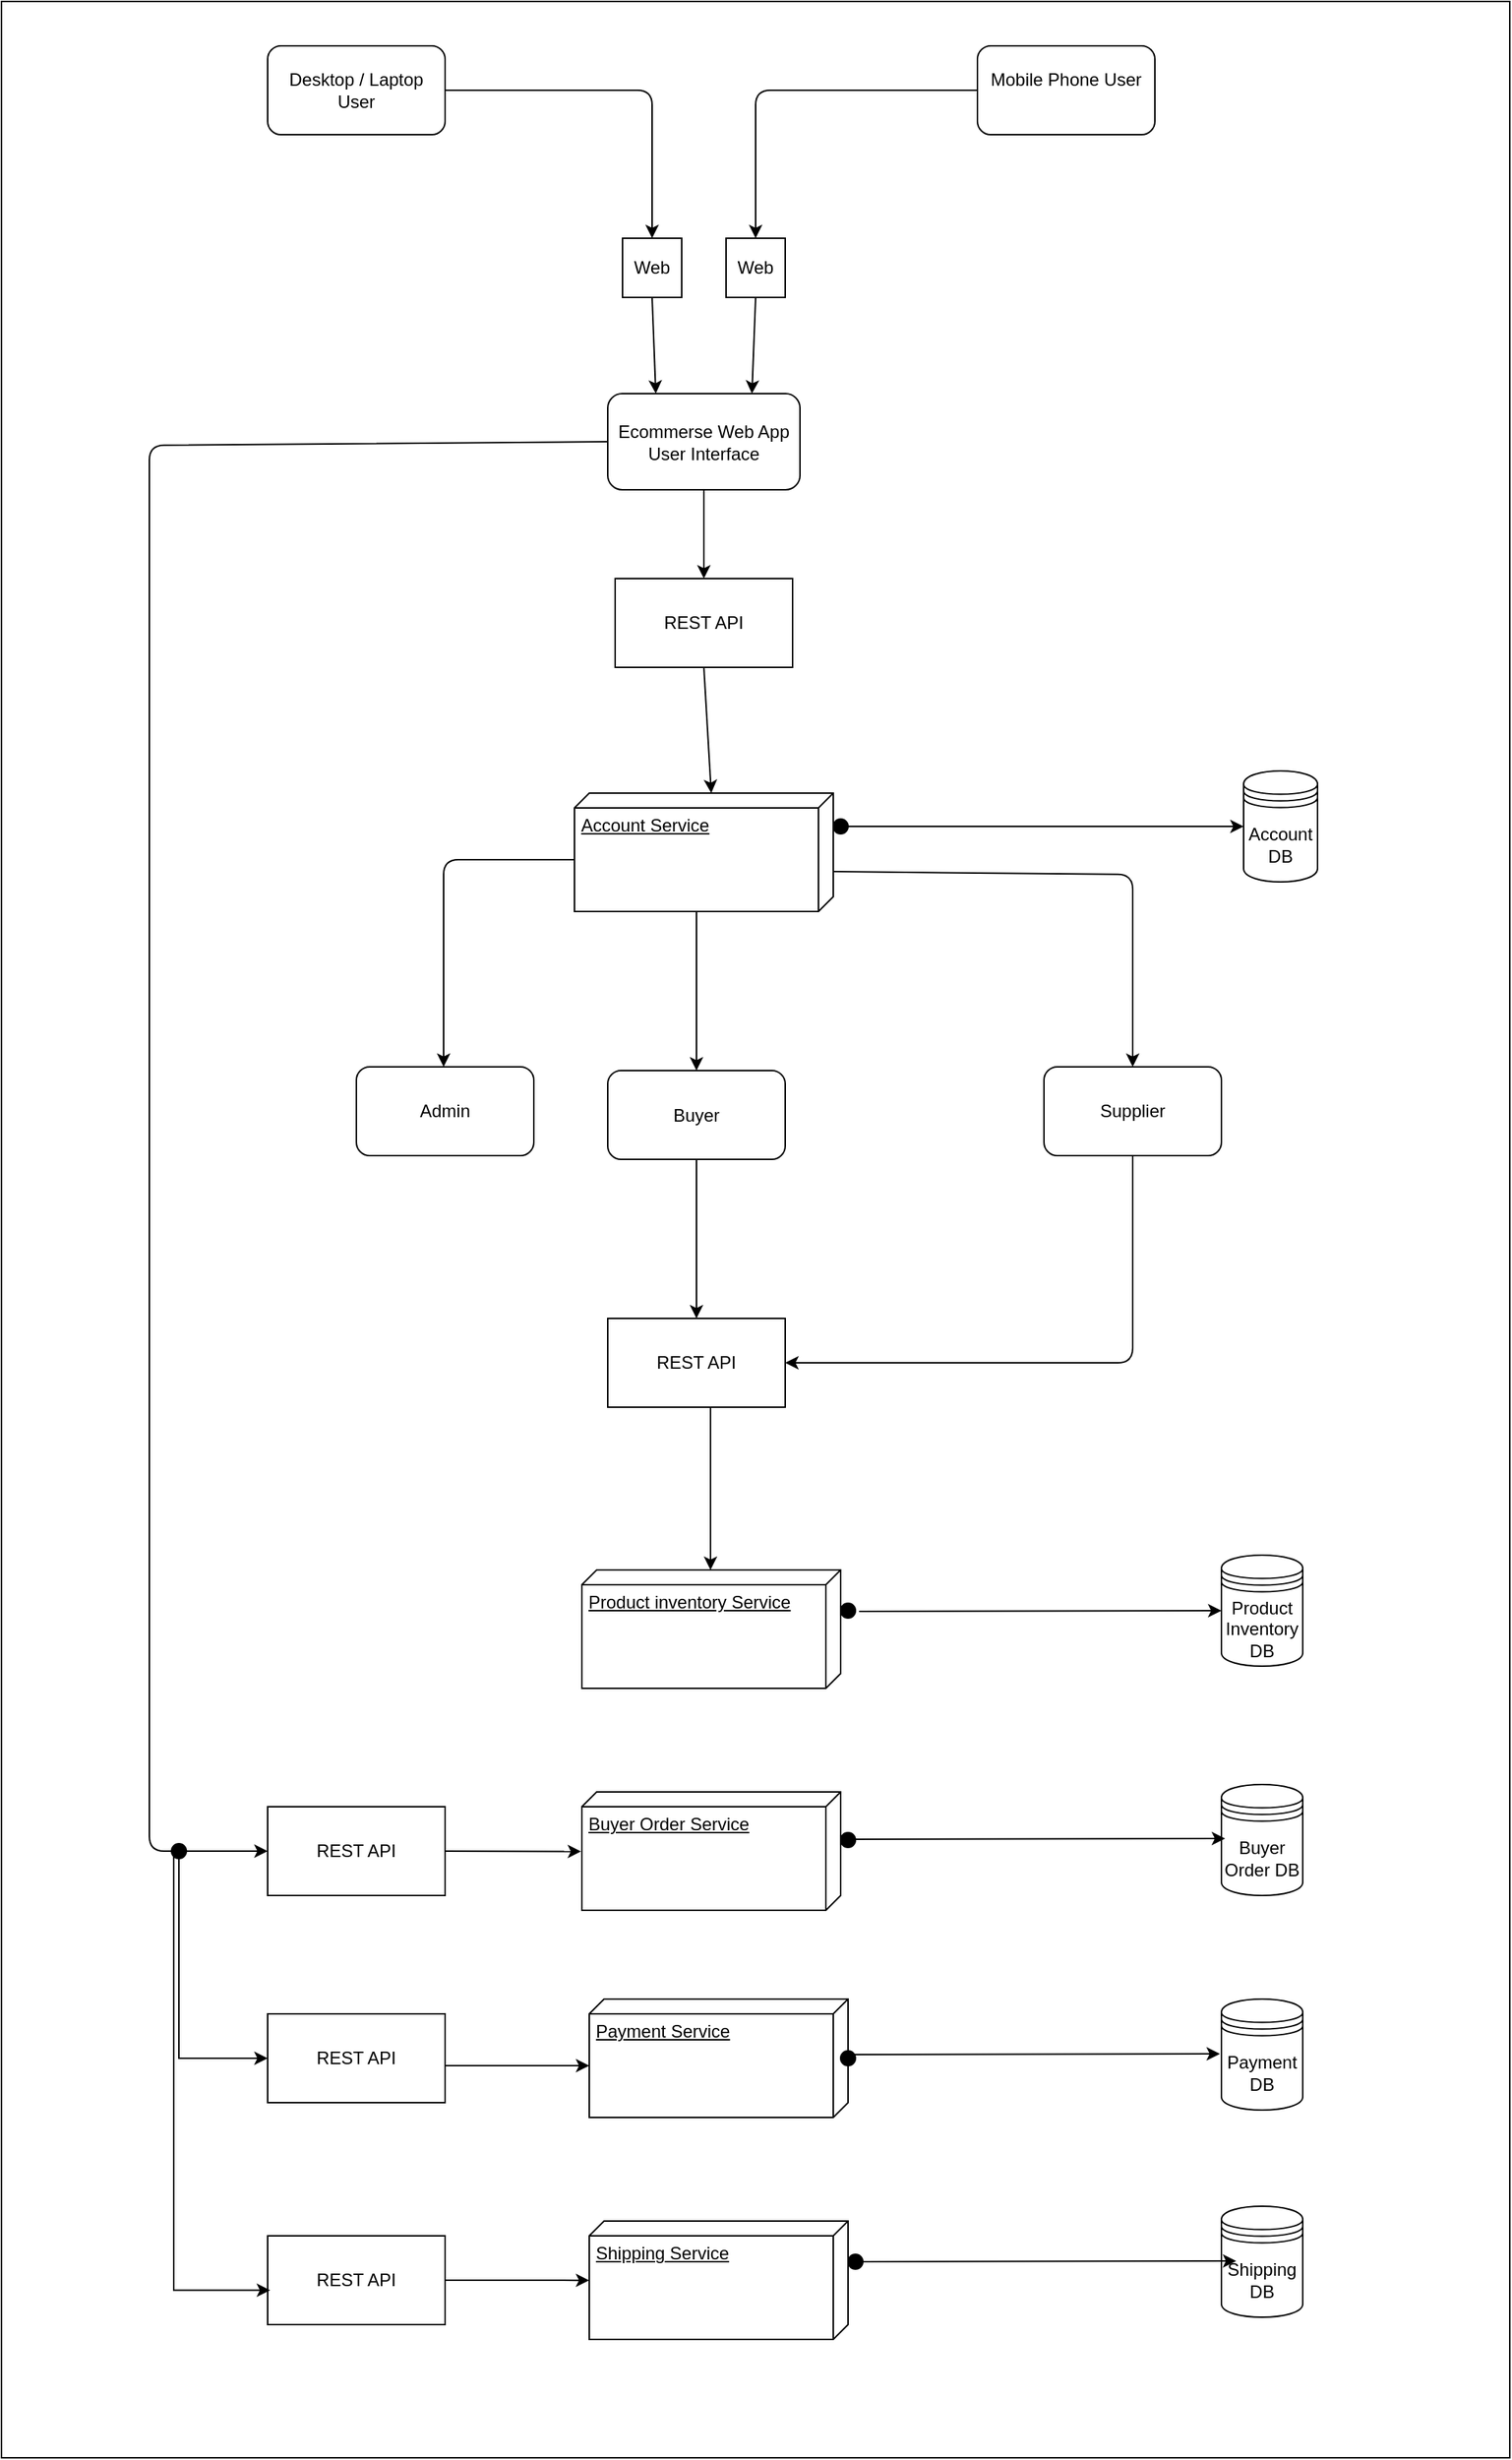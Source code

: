 <mxfile version="10.6.3" type="device"><diagram id="tzOx4zi1u1VOasWd011g" name="Page-1"><mxGraphModel dx="1598" dy="882" grid="1" gridSize="10" guides="1" tooltips="1" connect="1" arrows="1" fold="1" page="1" pageScale="1" pageWidth="1169" pageHeight="827" math="0" shadow="0"><root><mxCell id="0"/><mxCell id="1" parent="0"/><mxCell id="C59kVvQcmDPvEsdQ_ncG-1" value="" style="rounded=0;whiteSpace=wrap;html=1;" vertex="1" parent="1"><mxGeometry x="60" y="30" width="1020" height="1660" as="geometry"/></mxCell><mxCell id="C59kVvQcmDPvEsdQ_ncG-3" value="Desktop / Laptop User" style="rounded=1;whiteSpace=wrap;html=1;" vertex="1" parent="1"><mxGeometry x="240" y="60" width="120" height="60" as="geometry"/></mxCell><mxCell id="C59kVvQcmDPvEsdQ_ncG-4" value="Mobile Phone User&lt;br&gt;&lt;br&gt;" style="rounded=1;whiteSpace=wrap;html=1;" vertex="1" parent="1"><mxGeometry x="720" y="60" width="120" height="60" as="geometry"/></mxCell><mxCell id="C59kVvQcmDPvEsdQ_ncG-5" value="Web" style="whiteSpace=wrap;html=1;aspect=fixed;" vertex="1" parent="1"><mxGeometry x="480" y="190" width="40" height="40" as="geometry"/></mxCell><mxCell id="C59kVvQcmDPvEsdQ_ncG-6" value="Web" style="whiteSpace=wrap;html=1;aspect=fixed;" vertex="1" parent="1"><mxGeometry x="550" y="190" width="40" height="40" as="geometry"/></mxCell><mxCell id="C59kVvQcmDPvEsdQ_ncG-8" value="" style="endArrow=classic;html=1;exitX=0;exitY=0.5;exitDx=0;exitDy=0;entryX=0.5;entryY=0;entryDx=0;entryDy=0;" edge="1" parent="1" source="C59kVvQcmDPvEsdQ_ncG-4" target="C59kVvQcmDPvEsdQ_ncG-6"><mxGeometry width="50" height="50" relative="1" as="geometry"><mxPoint x="520" y="160" as="sourcePoint"/><mxPoint x="570" y="110" as="targetPoint"/><Array as="points"><mxPoint x="570" y="90"/></Array></mxGeometry></mxCell><mxCell id="C59kVvQcmDPvEsdQ_ncG-9" value="" style="endArrow=classic;html=1;exitX=1;exitY=0.5;exitDx=0;exitDy=0;entryX=0.5;entryY=0;entryDx=0;entryDy=0;" edge="1" parent="1" source="C59kVvQcmDPvEsdQ_ncG-3" target="C59kVvQcmDPvEsdQ_ncG-5"><mxGeometry width="50" height="50" relative="1" as="geometry"><mxPoint x="730" y="100" as="sourcePoint"/><mxPoint x="580" y="200" as="targetPoint"/><Array as="points"><mxPoint x="500" y="90"/></Array></mxGeometry></mxCell><mxCell id="C59kVvQcmDPvEsdQ_ncG-10" value="Ecommerse Web App User Interface" style="rounded=1;whiteSpace=wrap;html=1;" vertex="1" parent="1"><mxGeometry x="470" y="295" width="130" height="65" as="geometry"/></mxCell><mxCell id="C59kVvQcmDPvEsdQ_ncG-11" value="" style="endArrow=classic;html=1;entryX=0.25;entryY=0;entryDx=0;entryDy=0;exitX=0.5;exitY=1;exitDx=0;exitDy=0;" edge="1" parent="1" source="C59kVvQcmDPvEsdQ_ncG-5" target="C59kVvQcmDPvEsdQ_ncG-10"><mxGeometry width="50" height="50" relative="1" as="geometry"><mxPoint x="410" y="300" as="sourcePoint"/><mxPoint x="460" y="250" as="targetPoint"/></mxGeometry></mxCell><mxCell id="C59kVvQcmDPvEsdQ_ncG-12" value="" style="endArrow=classic;html=1;exitX=0.5;exitY=1;exitDx=0;exitDy=0;entryX=0.75;entryY=0;entryDx=0;entryDy=0;" edge="1" parent="1" source="C59kVvQcmDPvEsdQ_ncG-6" target="C59kVvQcmDPvEsdQ_ncG-10"><mxGeometry width="50" height="50" relative="1" as="geometry"><mxPoint x="510" y="240" as="sourcePoint"/><mxPoint x="545" y="305" as="targetPoint"/></mxGeometry></mxCell><mxCell id="C59kVvQcmDPvEsdQ_ncG-15" value="REST API" style="rounded=0;whiteSpace=wrap;html=1;" vertex="1" parent="1"><mxGeometry x="475" y="420" width="120" height="60" as="geometry"/></mxCell><mxCell id="C59kVvQcmDPvEsdQ_ncG-16" value="" style="endArrow=classic;html=1;exitX=0.5;exitY=1;exitDx=0;exitDy=0;entryX=0.5;entryY=0;entryDx=0;entryDy=0;" edge="1" parent="1" source="C59kVvQcmDPvEsdQ_ncG-10" target="C59kVvQcmDPvEsdQ_ncG-15"><mxGeometry width="50" height="50" relative="1" as="geometry"><mxPoint x="580" y="240" as="sourcePoint"/><mxPoint x="578" y="305" as="targetPoint"/></mxGeometry></mxCell><mxCell id="C59kVvQcmDPvEsdQ_ncG-17" value="Account Service" style="verticalAlign=top;align=left;spacingTop=8;spacingLeft=2;spacingRight=12;shape=cube;size=10;direction=south;fontStyle=4;html=1;" vertex="1" parent="1"><mxGeometry x="447.5" y="565" width="175" height="80" as="geometry"/></mxCell><mxCell id="C59kVvQcmDPvEsdQ_ncG-18" value="" style="endArrow=classic;html=1;exitX=0.5;exitY=1;exitDx=0;exitDy=0;entryX=0;entryY=0;entryDx=0;entryDy=82.5;entryPerimeter=0;" edge="1" parent="1" source="C59kVvQcmDPvEsdQ_ncG-15" target="C59kVvQcmDPvEsdQ_ncG-17"><mxGeometry width="50" height="50" relative="1" as="geometry"><mxPoint x="545" y="370" as="sourcePoint"/><mxPoint x="545" y="430" as="targetPoint"/></mxGeometry></mxCell><mxCell id="C59kVvQcmDPvEsdQ_ncG-19" value="Account DB" style="shape=datastore;whiteSpace=wrap;html=1;" vertex="1" parent="1"><mxGeometry x="900" y="550" width="50" height="75" as="geometry"/></mxCell><mxCell id="C59kVvQcmDPvEsdQ_ncG-21" value="" style="ellipse;whiteSpace=wrap;html=1;fillColor=#000000;" vertex="1" parent="1"><mxGeometry x="622.5" y="582.5" width="10" height="10" as="geometry"/></mxCell><mxCell id="C59kVvQcmDPvEsdQ_ncG-22" value="" style="endArrow=classic;html=1;exitX=1;exitY=0.5;exitDx=0;exitDy=0;entryX=0;entryY=0.5;entryDx=0;entryDy=0;" edge="1" parent="1" source="C59kVvQcmDPvEsdQ_ncG-21" target="C59kVvQcmDPvEsdQ_ncG-19"><mxGeometry width="50" height="50" relative="1" as="geometry"><mxPoint x="750" y="650" as="sourcePoint"/><mxPoint x="800" y="600" as="targetPoint"/></mxGeometry></mxCell><mxCell id="C59kVvQcmDPvEsdQ_ncG-23" value="Admin" style="rounded=1;whiteSpace=wrap;html=1;" vertex="1" parent="1"><mxGeometry x="300" y="750" width="120" height="60" as="geometry"/></mxCell><mxCell id="C59kVvQcmDPvEsdQ_ncG-26" value="Supplier" style="rounded=1;whiteSpace=wrap;html=1;" vertex="1" parent="1"><mxGeometry x="765" y="750" width="120" height="60" as="geometry"/></mxCell><mxCell id="C59kVvQcmDPvEsdQ_ncG-27" value="Buyer" style="rounded=1;whiteSpace=wrap;html=1;" vertex="1" parent="1"><mxGeometry x="470" y="752.5" width="120" height="60" as="geometry"/></mxCell><mxCell id="C59kVvQcmDPvEsdQ_ncG-28" value="" style="endArrow=classic;html=1;exitX=0;exitY=0;exitDx=45;exitDy=175;entryX=0.5;entryY=0;entryDx=0;entryDy=0;exitPerimeter=0;" edge="1" parent="1" source="C59kVvQcmDPvEsdQ_ncG-17"><mxGeometry width="50" height="50" relative="1" as="geometry"><mxPoint x="359" y="690" as="sourcePoint"/><mxPoint x="359" y="750" as="targetPoint"/><Array as="points"><mxPoint x="359" y="610"/></Array></mxGeometry></mxCell><mxCell id="C59kVvQcmDPvEsdQ_ncG-29" value="" style="endArrow=classic;html=1;exitX=0.663;exitY=-0.003;exitDx=0;exitDy=0;entryX=0.5;entryY=0;entryDx=0;entryDy=0;exitPerimeter=0;" edge="1" parent="1" source="C59kVvQcmDPvEsdQ_ncG-17" target="C59kVvQcmDPvEsdQ_ncG-26"><mxGeometry width="50" height="50" relative="1" as="geometry"><mxPoint x="523.5" y="690" as="sourcePoint"/><mxPoint x="523.5" y="750" as="targetPoint"/><Array as="points"><mxPoint x="825" y="620"/></Array></mxGeometry></mxCell><mxCell id="C59kVvQcmDPvEsdQ_ncG-31" value="" style="endArrow=classic;html=1;entryX=0.5;entryY=0;entryDx=0;entryDy=0;exitX=0;exitY=0;exitDx=80;exitDy=92.5;exitPerimeter=0;" edge="1" parent="1" source="C59kVvQcmDPvEsdQ_ncG-17" target="C59kVvQcmDPvEsdQ_ncG-27"><mxGeometry width="50" height="50" relative="1" as="geometry"><mxPoint x="748" y="620" as="sourcePoint"/><mxPoint x="659" y="760" as="targetPoint"/><Array as="points"/></mxGeometry></mxCell><mxCell id="C59kVvQcmDPvEsdQ_ncG-32" value="REST API" style="rounded=0;whiteSpace=wrap;html=1;" vertex="1" parent="1"><mxGeometry x="470" y="920" width="120" height="60" as="geometry"/></mxCell><mxCell id="C59kVvQcmDPvEsdQ_ncG-33" value="" style="endArrow=classic;html=1;exitX=0.5;exitY=1;exitDx=0;exitDy=0;entryX=1;entryY=0.5;entryDx=0;entryDy=0;" edge="1" parent="1" source="C59kVvQcmDPvEsdQ_ncG-26" target="C59kVvQcmDPvEsdQ_ncG-32"><mxGeometry width="50" height="50" relative="1" as="geometry"><mxPoint x="534" y="815" as="sourcePoint"/><mxPoint x="530" y="920" as="targetPoint"/><Array as="points"><mxPoint x="825" y="950"/></Array></mxGeometry></mxCell><mxCell id="C59kVvQcmDPvEsdQ_ncG-36" value="" style="endArrow=classic;html=1;entryX=0.5;entryY=0;entryDx=0;entryDy=0;exitX=0.5;exitY=1;exitDx=0;exitDy=0;" edge="1" parent="1" source="C59kVvQcmDPvEsdQ_ncG-27" target="C59kVvQcmDPvEsdQ_ncG-32"><mxGeometry width="50" height="50" relative="1" as="geometry"><mxPoint x="654.5" y="848.859" as="sourcePoint"/><mxPoint x="720" y="991" as="targetPoint"/><Array as="points"/></mxGeometry></mxCell><mxCell id="C59kVvQcmDPvEsdQ_ncG-37" value="Product inventory Service" style="verticalAlign=top;align=left;spacingTop=8;spacingLeft=2;spacingRight=12;shape=cube;size=10;direction=south;fontStyle=4;html=1;" vertex="1" parent="1"><mxGeometry x="452.5" y="1090" width="175" height="80" as="geometry"/></mxCell><mxCell id="C59kVvQcmDPvEsdQ_ncG-38" value="" style="endArrow=classic;html=1;exitX=0.5;exitY=1;exitDx=0;exitDy=0;" edge="1" parent="1"><mxGeometry width="50" height="50" relative="1" as="geometry"><mxPoint x="539.5" y="980" as="sourcePoint"/><mxPoint x="539.5" y="1090" as="targetPoint"/></mxGeometry></mxCell><mxCell id="C59kVvQcmDPvEsdQ_ncG-39" value="Product Inventory DB" style="shape=datastore;whiteSpace=wrap;html=1;" vertex="1" parent="1"><mxGeometry x="885" y="1080" width="55" height="75" as="geometry"/></mxCell><mxCell id="C59kVvQcmDPvEsdQ_ncG-42" value="" style="ellipse;whiteSpace=wrap;html=1;fillColor=#000000;" vertex="1" parent="1"><mxGeometry x="627.5" y="1112.5" width="10" height="10" as="geometry"/></mxCell><mxCell id="C59kVvQcmDPvEsdQ_ncG-43" value="" style="endArrow=classic;html=1;entryX=0;entryY=0.5;entryDx=0;entryDy=0;" edge="1" parent="1" target="C59kVvQcmDPvEsdQ_ncG-39"><mxGeometry width="50" height="50" relative="1" as="geometry"><mxPoint x="640" y="1118" as="sourcePoint"/><mxPoint x="910" y="598" as="targetPoint"/></mxGeometry></mxCell><mxCell id="C59kVvQcmDPvEsdQ_ncG-45" value="Buyer Order Service" style="verticalAlign=top;align=left;spacingTop=8;spacingLeft=2;spacingRight=12;shape=cube;size=10;direction=south;fontStyle=4;html=1;" vertex="1" parent="1"><mxGeometry x="452.5" y="1240" width="175" height="80" as="geometry"/></mxCell><mxCell id="C59kVvQcmDPvEsdQ_ncG-46" value="REST API" style="rounded=0;whiteSpace=wrap;html=1;" vertex="1" parent="1"><mxGeometry x="240" y="1250" width="120" height="60" as="geometry"/></mxCell><mxCell id="C59kVvQcmDPvEsdQ_ncG-47" value="" style="endArrow=classic;html=1;exitX=0;exitY=0.5;exitDx=0;exitDy=0;entryX=0;entryY=0.5;entryDx=0;entryDy=0;" edge="1" parent="1" source="C59kVvQcmDPvEsdQ_ncG-10" target="C59kVvQcmDPvEsdQ_ncG-46"><mxGeometry width="50" height="50" relative="1" as="geometry"><mxPoint x="458" y="620" as="sourcePoint"/><mxPoint x="369" y="760" as="targetPoint"/><Array as="points"><mxPoint x="160" y="330"/><mxPoint x="160" y="1280"/></Array></mxGeometry></mxCell><mxCell id="C59kVvQcmDPvEsdQ_ncG-48" value="" style="endArrow=classic;html=1;entryX=0.503;entryY=1.003;entryDx=0;entryDy=0;exitX=1;exitY=0.5;exitDx=0;exitDy=0;entryPerimeter=0;" edge="1" parent="1" source="C59kVvQcmDPvEsdQ_ncG-46" target="C59kVvQcmDPvEsdQ_ncG-45"><mxGeometry width="50" height="50" relative="1" as="geometry"><mxPoint x="380" y="1154.857" as="sourcePoint"/><mxPoint x="380" y="1263.429" as="targetPoint"/><Array as="points"/></mxGeometry></mxCell><mxCell id="C59kVvQcmDPvEsdQ_ncG-49" value="Buyer Order DB" style="shape=datastore;whiteSpace=wrap;html=1;" vertex="1" parent="1"><mxGeometry x="885" y="1235" width="55" height="75" as="geometry"/></mxCell><mxCell id="C59kVvQcmDPvEsdQ_ncG-50" value="" style="endArrow=classic;html=1;entryX=0;entryY=0.5;entryDx=0;entryDy=0;" edge="1" parent="1"><mxGeometry width="50" height="50" relative="1" as="geometry"><mxPoint x="636" y="1272" as="sourcePoint"/><mxPoint x="887.5" y="1271.5" as="targetPoint"/></mxGeometry></mxCell><mxCell id="C59kVvQcmDPvEsdQ_ncG-51" value="" style="ellipse;whiteSpace=wrap;html=1;fillColor=#000000;" vertex="1" parent="1"><mxGeometry x="627.5" y="1267.5" width="10" height="10" as="geometry"/></mxCell><mxCell id="C59kVvQcmDPvEsdQ_ncG-52" value="Payment Service" style="verticalAlign=top;align=left;spacingTop=8;spacingLeft=2;spacingRight=12;shape=cube;size=10;direction=south;fontStyle=4;html=1;" vertex="1" parent="1"><mxGeometry x="457.5" y="1380" width="175" height="80" as="geometry"/></mxCell><mxCell id="C59kVvQcmDPvEsdQ_ncG-53" value="Shipping Service" style="verticalAlign=top;align=left;spacingTop=8;spacingLeft=2;spacingRight=12;shape=cube;size=10;direction=south;fontStyle=4;html=1;" vertex="1" parent="1"><mxGeometry x="457.5" y="1530" width="175" height="80" as="geometry"/></mxCell><mxCell id="C59kVvQcmDPvEsdQ_ncG-54" value="REST API" style="rounded=0;whiteSpace=wrap;html=1;" vertex="1" parent="1"><mxGeometry x="240" y="1390" width="120" height="60" as="geometry"/></mxCell><mxCell id="C59kVvQcmDPvEsdQ_ncG-55" value="REST API" style="rounded=0;whiteSpace=wrap;html=1;" vertex="1" parent="1"><mxGeometry x="240" y="1540" width="120" height="60" as="geometry"/></mxCell><mxCell id="C59kVvQcmDPvEsdQ_ncG-59" value="" style="edgeStyle=orthogonalEdgeStyle;rounded=0;orthogonalLoop=1;jettySize=auto;html=1;entryX=0;entryY=0.5;entryDx=0;entryDy=0;" edge="1" parent="1" source="C59kVvQcmDPvEsdQ_ncG-56" target="C59kVvQcmDPvEsdQ_ncG-54"><mxGeometry relative="1" as="geometry"><mxPoint x="180" y="1365.0" as="targetPoint"/><Array as="points"><mxPoint x="180" y="1420"/></Array></mxGeometry></mxCell><mxCell id="C59kVvQcmDPvEsdQ_ncG-56" value="" style="ellipse;whiteSpace=wrap;html=1;fillColor=#000000;" vertex="1" parent="1"><mxGeometry x="175" y="1275" width="10" height="10" as="geometry"/></mxCell><mxCell id="C59kVvQcmDPvEsdQ_ncG-60" value="" style="edgeStyle=orthogonalEdgeStyle;rounded=0;orthogonalLoop=1;jettySize=auto;html=1;entryX=0.014;entryY=0.613;entryDx=0;entryDy=0;entryPerimeter=0;exitX=0;exitY=0;exitDx=0;exitDy=0;" edge="1" parent="1" source="C59kVvQcmDPvEsdQ_ncG-56" target="C59kVvQcmDPvEsdQ_ncG-55"><mxGeometry relative="1" as="geometry"><mxPoint x="190" y="1295.0" as="sourcePoint"/><mxPoint x="250.241" y="1430.241" as="targetPoint"/><Array as="points"><mxPoint x="177" y="1577"/></Array></mxGeometry></mxCell><mxCell id="C59kVvQcmDPvEsdQ_ncG-61" value="" style="endArrow=classic;html=1;entryX=0;entryY=0;entryDx=45;entryDy=175;entryPerimeter=0;" edge="1" parent="1" target="C59kVvQcmDPvEsdQ_ncG-52"><mxGeometry width="50" height="50" relative="1" as="geometry"><mxPoint x="360" y="1425" as="sourcePoint"/><mxPoint x="452.655" y="1435.069" as="targetPoint"/><Array as="points"/></mxGeometry></mxCell><mxCell id="C59kVvQcmDPvEsdQ_ncG-62" value="" style="endArrow=classic;html=1;entryX=0;entryY=0;entryDx=45;entryDy=175;entryPerimeter=0;" edge="1" parent="1"><mxGeometry width="50" height="50" relative="1" as="geometry"><mxPoint x="360" y="1570.0" as="sourcePoint"/><mxPoint x="457.483" y="1570.069" as="targetPoint"/><Array as="points"/></mxGeometry></mxCell><mxCell id="C59kVvQcmDPvEsdQ_ncG-63" value="Payment DB" style="shape=datastore;whiteSpace=wrap;html=1;" vertex="1" parent="1"><mxGeometry x="885" y="1380" width="55" height="75" as="geometry"/></mxCell><mxCell id="C59kVvQcmDPvEsdQ_ncG-64" value="Shipping DB" style="shape=datastore;whiteSpace=wrap;html=1;" vertex="1" parent="1"><mxGeometry x="885" y="1520" width="55" height="75" as="geometry"/></mxCell><mxCell id="C59kVvQcmDPvEsdQ_ncG-65" value="" style="endArrow=classic;html=1;entryX=0;entryY=0.5;entryDx=0;entryDy=0;" edge="1" parent="1"><mxGeometry width="50" height="50" relative="1" as="geometry"><mxPoint x="632.5" y="1417.5" as="sourcePoint"/><mxPoint x="884" y="1417" as="targetPoint"/></mxGeometry></mxCell><mxCell id="C59kVvQcmDPvEsdQ_ncG-66" value="" style="endArrow=classic;html=1;entryX=0;entryY=0.5;entryDx=0;entryDy=0;exitX=1;exitY=0.5;exitDx=0;exitDy=0;" edge="1" parent="1" source="C59kVvQcmDPvEsdQ_ncG-68"><mxGeometry width="50" height="50" relative="1" as="geometry"><mxPoint x="650" y="1557" as="sourcePoint"/><mxPoint x="895" y="1557" as="targetPoint"/></mxGeometry></mxCell><mxCell id="C59kVvQcmDPvEsdQ_ncG-67" value="" style="ellipse;whiteSpace=wrap;html=1;fillColor=#000000;" vertex="1" parent="1"><mxGeometry x="627.5" y="1415" width="10" height="10" as="geometry"/></mxCell><mxCell id="C59kVvQcmDPvEsdQ_ncG-68" value="" style="ellipse;whiteSpace=wrap;html=1;fillColor=#000000;" vertex="1" parent="1"><mxGeometry x="632.5" y="1552.5" width="10" height="10" as="geometry"/></mxCell></root></mxGraphModel></diagram></mxfile>